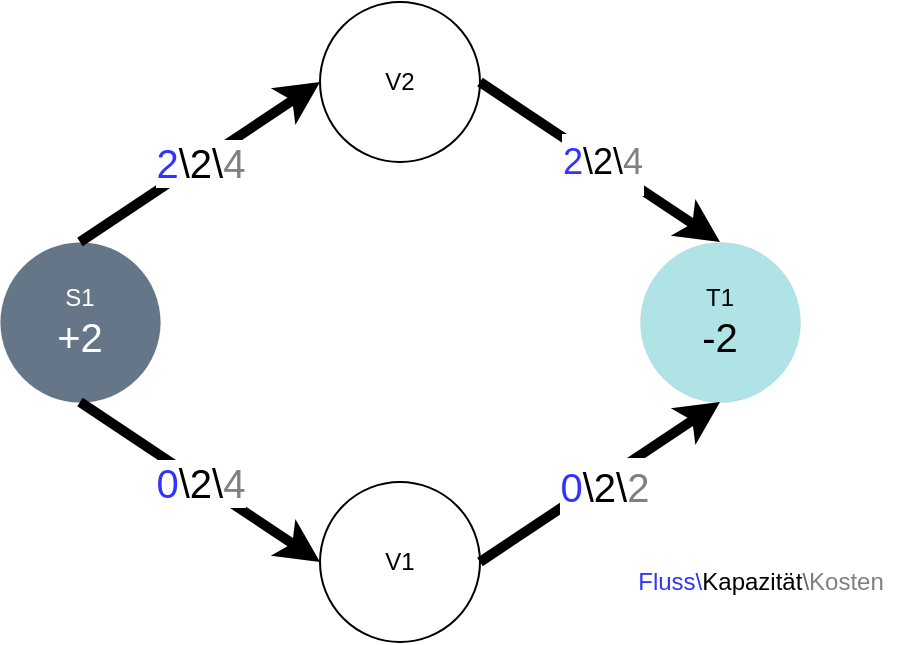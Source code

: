 <mxfile version="18.1.1" type="device"><diagram id="-SjUm3OalMksJXQ8pz4z" name="Page-1"><mxGraphModel dx="2062" dy="1114" grid="1" gridSize="10" guides="1" tooltips="1" connect="1" arrows="1" fold="1" page="1" pageScale="1" pageWidth="827" pageHeight="1169" math="0" shadow="0"><root><mxCell id="0"/><mxCell id="1" parent="0"/><mxCell id="yNoeh7h3rOeKs_gtdrf7-64" value="V2" style="ellipse;whiteSpace=wrap;html=1;aspect=fixed;" vertex="1" parent="1"><mxGeometry x="180" y="20" width="80" height="80" as="geometry"/></mxCell><mxCell id="yNoeh7h3rOeKs_gtdrf7-65" value="&lt;div&gt;T1&lt;br&gt;&lt;/div&gt;&lt;div style=&quot;font-size: 20px;&quot;&gt;-&lt;font style=&quot;font-size: 20px;&quot;&gt;2&lt;/font&gt;&lt;br&gt;&lt;/div&gt;" style="ellipse;whiteSpace=wrap;html=1;aspect=fixed;strokeWidth=0;fillColor=#b0e3e6;strokeColor=#0e8088;" vertex="1" parent="1"><mxGeometry x="340" y="140" width="80" height="80" as="geometry"/></mxCell><mxCell id="yNoeh7h3rOeKs_gtdrf7-66" value="&lt;font color=&quot;#000000&quot;&gt;&lt;font color=&quot;#3333ff&quot;&gt;Fluss\&lt;/font&gt;Kapazität&lt;/font&gt;\&lt;font color=&quot;#808080&quot;&gt;Kosten&lt;/font&gt;" style="text;html=1;align=center;verticalAlign=middle;resizable=0;points=[];autosize=1;strokeColor=none;fillColor=none;fontColor=#666666;" vertex="1" parent="1"><mxGeometry x="330" y="300" width="140" height="20" as="geometry"/></mxCell><mxCell id="yNoeh7h3rOeKs_gtdrf7-67" value="&lt;div&gt;S1&lt;/div&gt;&lt;font style=&quot;font-size: 20px;&quot;&gt;+2&lt;/font&gt;" style="ellipse;whiteSpace=wrap;html=1;aspect=fixed;strokeWidth=0;fillColor=#647687;strokeColor=#314354;fontColor=#ffffff;" vertex="1" parent="1"><mxGeometry x="20" y="140" width="80" height="80" as="geometry"/></mxCell><mxCell id="yNoeh7h3rOeKs_gtdrf7-68" value="&lt;font color=&quot;#3333ff&quot;&gt;2&lt;/font&gt;\2\&lt;font color=&quot;#808080&quot;&gt;4&lt;/font&gt;" style="endArrow=classic;html=1;rounded=0;sketch=0;fontSize=20;strokeColor=default;strokeWidth=5;jumpStyle=none;entryX=0;entryY=0.5;entryDx=0;entryDy=0;exitX=0.5;exitY=0;exitDx=0;exitDy=0;" edge="1" parent="1" source="yNoeh7h3rOeKs_gtdrf7-67" target="yNoeh7h3rOeKs_gtdrf7-64"><mxGeometry width="50" height="50" relative="1" as="geometry"><mxPoint x="-50" y="350" as="sourcePoint"/><mxPoint y="300" as="targetPoint"/></mxGeometry></mxCell><mxCell id="yNoeh7h3rOeKs_gtdrf7-69" value="&lt;font color=&quot;#3333ff&quot;&gt;0&lt;/font&gt;\2\&lt;font color=&quot;#808080&quot;&gt;4&lt;/font&gt;" style="endArrow=classic;html=1;rounded=0;sketch=0;fontSize=20;strokeColor=default;strokeWidth=5;jumpStyle=none;entryX=0;entryY=0.5;entryDx=0;entryDy=0;exitX=0.5;exitY=1;exitDx=0;exitDy=0;" edge="1" parent="1" source="yNoeh7h3rOeKs_gtdrf7-67" target="yNoeh7h3rOeKs_gtdrf7-70"><mxGeometry width="50" height="50" relative="1" as="geometry"><mxPoint x="130" y="420" as="sourcePoint"/><mxPoint x="180" y="370" as="targetPoint"/></mxGeometry></mxCell><mxCell id="yNoeh7h3rOeKs_gtdrf7-70" value="V1" style="ellipse;whiteSpace=wrap;html=1;aspect=fixed;strokeWidth=1;" vertex="1" parent="1"><mxGeometry x="180" y="260" width="80" height="80" as="geometry"/></mxCell><mxCell id="yNoeh7h3rOeKs_gtdrf7-71" value="&lt;p style=&quot;line-height: 0.2;&quot;&gt;&lt;br&gt;&lt;font style=&quot;font-family: Helvetica; font-size: 18px; font-style: normal; font-variant-ligatures: normal; font-variant-caps: normal; font-weight: 400; letter-spacing: normal; orphans: 2; text-align: center; text-indent: 0px; text-transform: none; widows: 2; word-spacing: 0px; -webkit-text-stroke-width: 0px; text-decoration-thickness: initial; text-decoration-style: initial; text-decoration-color: initial;&quot; color=&quot;#3333ff&quot;&gt;2&lt;/font&gt;&lt;span style=&quot;color: rgb(0, 0, 0); font-family: Helvetica; font-size: 18px; font-style: normal; font-variant-ligatures: normal; font-variant-caps: normal; font-weight: 400; letter-spacing: normal; orphans: 2; text-align: center; text-indent: 0px; text-transform: none; widows: 2; word-spacing: 0px; -webkit-text-stroke-width: 0px; background-color: rgb(255, 255, 255); text-decoration-thickness: initial; text-decoration-style: initial; text-decoration-color: initial; float: none; display: inline !important;&quot;&gt;\2\&lt;/span&gt;&lt;font style=&quot;font-family: Helvetica; font-size: 18px; font-style: normal; font-variant-ligatures: normal; font-variant-caps: normal; font-weight: 400; letter-spacing: normal; orphans: 2; text-align: center; text-indent: 0px; text-transform: none; widows: 2; word-spacing: 0px; -webkit-text-stroke-width: 0px; text-decoration-thickness: initial; text-decoration-style: initial; text-decoration-color: initial;&quot; color=&quot;#808080&quot;&gt;4&lt;/font&gt;&lt;br&gt;&lt;br&gt;&lt;/p&gt;" style="endArrow=classic;html=1;rounded=0;entryX=0.5;entryY=0;entryDx=0;entryDy=0;strokeWidth=5;exitX=1;exitY=0.5;exitDx=0;exitDy=0;" edge="1" parent="1" source="yNoeh7h3rOeKs_gtdrf7-64" target="yNoeh7h3rOeKs_gtdrf7-65"><mxGeometry x="0.016" width="50" height="50" relative="1" as="geometry"><mxPoint x="290" y="120" as="sourcePoint"/><mxPoint x="340" y="70" as="targetPoint"/><Array as="points"/><mxPoint as="offset"/></mxGeometry></mxCell><mxCell id="yNoeh7h3rOeKs_gtdrf7-72" value="&lt;p style=&quot;line-height: 0.2;&quot;&gt;&lt;br&gt;&lt;font style=&quot;font-family: Helvetica; font-size: 20px; font-style: normal; font-variant-ligatures: normal; font-variant-caps: normal; font-weight: 400; letter-spacing: normal; orphans: 2; text-align: center; text-indent: 0px; text-transform: none; widows: 2; word-spacing: 0px; -webkit-text-stroke-width: 0px; text-decoration-thickness: initial; text-decoration-style: initial; text-decoration-color: initial;&quot; color=&quot;#3333ff&quot;&gt;0&lt;/font&gt;&lt;span style=&quot;color: rgb(0, 0, 0); font-family: Helvetica; font-size: 20px; font-style: normal; font-variant-ligatures: normal; font-variant-caps: normal; font-weight: 400; letter-spacing: normal; orphans: 2; text-align: center; text-indent: 0px; text-transform: none; widows: 2; word-spacing: 0px; -webkit-text-stroke-width: 0px; background-color: rgb(255, 255, 255); text-decoration-thickness: initial; text-decoration-style: initial; text-decoration-color: initial; float: none; display: inline !important;&quot;&gt;\2\&lt;/span&gt;&lt;font style=&quot;font-family: Helvetica; font-size: 20px; font-style: normal; font-variant-ligatures: normal; font-variant-caps: normal; font-weight: 400; letter-spacing: normal; orphans: 2; text-align: center; text-indent: 0px; text-transform: none; widows: 2; word-spacing: 0px; -webkit-text-stroke-width: 0px; text-decoration-thickness: initial; text-decoration-style: initial; text-decoration-color: initial;&quot; color=&quot;#808080&quot;&gt;2&lt;/font&gt;&lt;br&gt;&lt;br&gt;&lt;/p&gt;" style="endArrow=classic;html=1;rounded=0;strokeWidth=5;exitX=1;exitY=0.5;exitDx=0;exitDy=0;entryX=0.5;entryY=1;entryDx=0;entryDy=0;" edge="1" parent="1" source="yNoeh7h3rOeKs_gtdrf7-70" target="yNoeh7h3rOeKs_gtdrf7-65"><mxGeometry x="-0.022" y="-4" width="50" height="50" relative="1" as="geometry"><mxPoint x="290" y="130" as="sourcePoint"/><mxPoint x="340" y="80" as="targetPoint"/><mxPoint x="1" as="offset"/></mxGeometry></mxCell></root></mxGraphModel></diagram></mxfile>